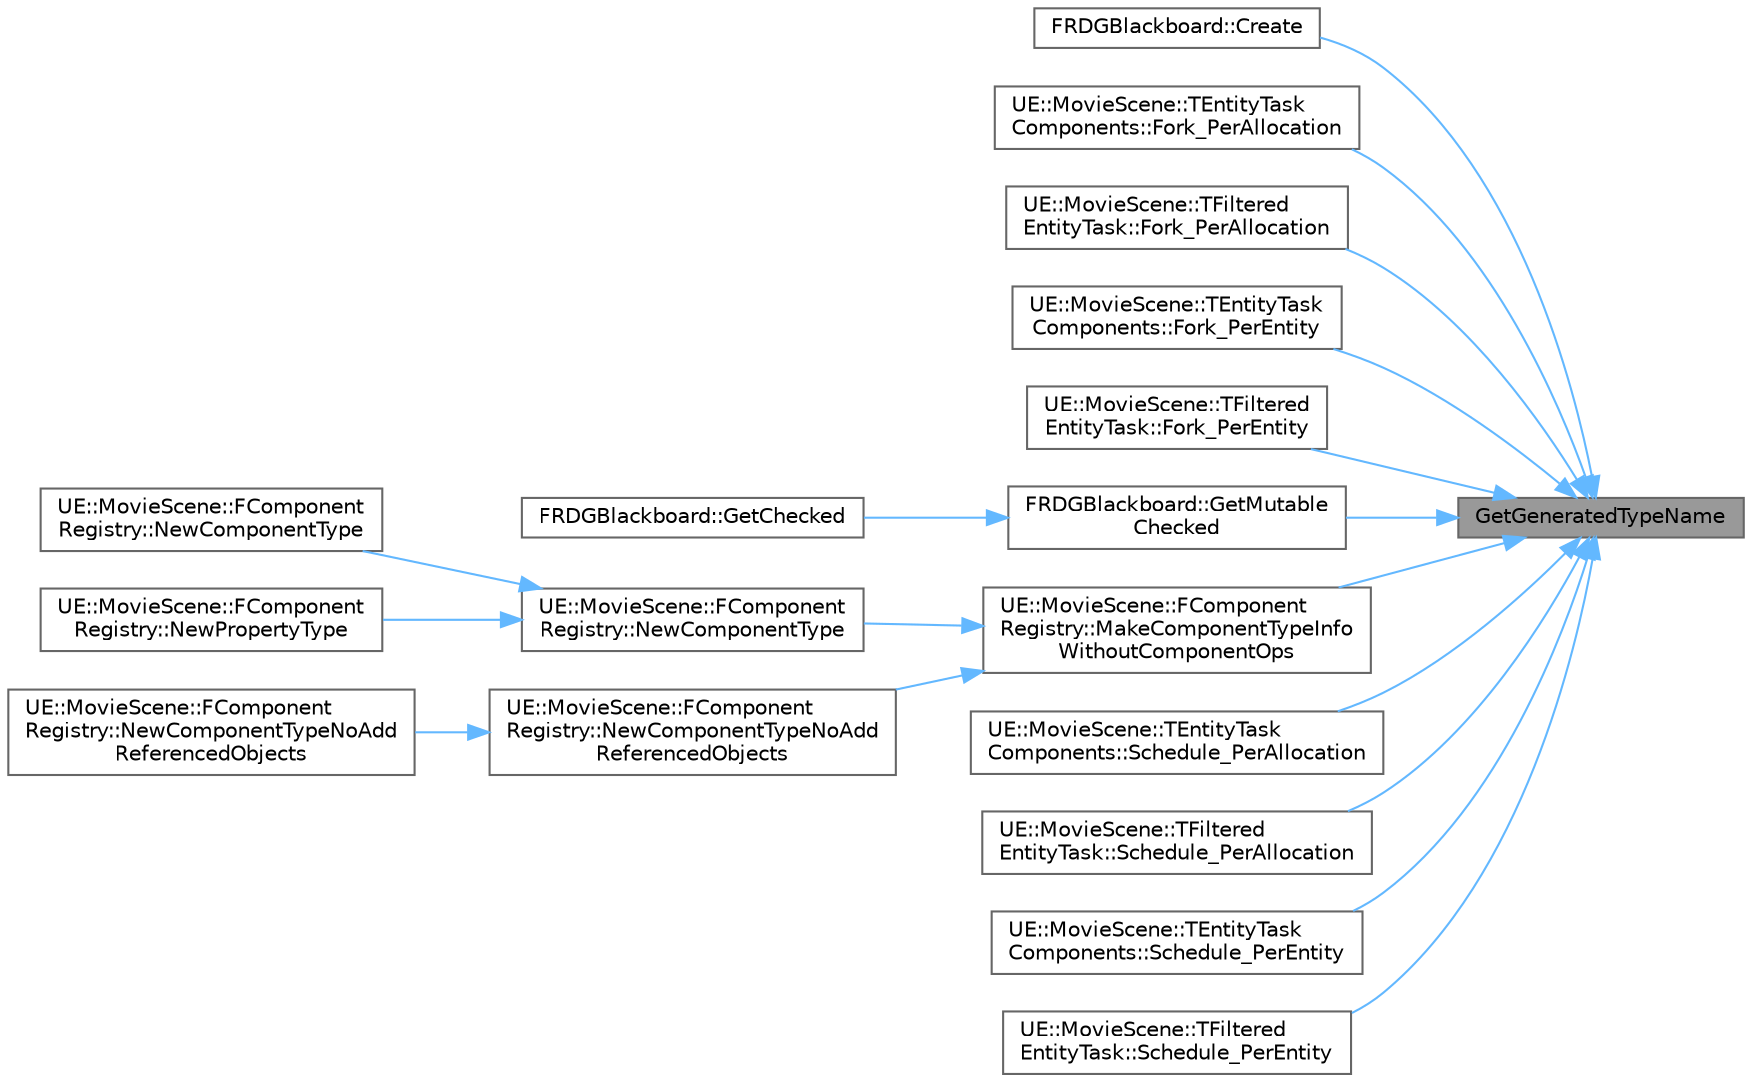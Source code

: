 digraph "GetGeneratedTypeName"
{
 // INTERACTIVE_SVG=YES
 // LATEX_PDF_SIZE
  bgcolor="transparent";
  edge [fontname=Helvetica,fontsize=10,labelfontname=Helvetica,labelfontsize=10];
  node [fontname=Helvetica,fontsize=10,shape=box,height=0.2,width=0.4];
  rankdir="RL";
  Node1 [id="Node000001",label="GetGeneratedTypeName",height=0.2,width=0.4,color="gray40", fillcolor="grey60", style="filled", fontcolor="black",tooltip="Returns a pointer to a static string representing the name of the type, e.g.:"];
  Node1 -> Node2 [id="edge1_Node000001_Node000002",dir="back",color="steelblue1",style="solid",tooltip=" "];
  Node2 [id="Node000002",label="FRDGBlackboard::Create",height=0.2,width=0.4,color="grey40", fillcolor="white", style="filled",URL="$da/de7/classFRDGBlackboard.html#ad3711e8fd642efe2015de0f4d9b8d58d",tooltip="Creates a new instance of a struct."];
  Node1 -> Node3 [id="edge2_Node000001_Node000003",dir="back",color="steelblue1",style="solid",tooltip=" "];
  Node3 [id="Node000003",label="UE::MovieScene::TEntityTask\lComponents::Fork_PerAllocation",height=0.2,width=0.4,color="grey40", fillcolor="white", style="filled",URL="$d2/d13/structUE_1_1MovieScene_1_1TEntityTaskComponents.html#a5cf716011e300fdfe9300aa57d6f8aab",tooltip=" "];
  Node1 -> Node4 [id="edge3_Node000001_Node000004",dir="back",color="steelblue1",style="solid",tooltip=" "];
  Node4 [id="Node000004",label="UE::MovieScene::TFiltered\lEntityTask::Fork_PerAllocation",height=0.2,width=0.4,color="grey40", fillcolor="white", style="filled",URL="$dc/d56/structUE_1_1MovieScene_1_1TFilteredEntityTask.html#a08ad30050bd86632c0ab4c0dbb89f076",tooltip=" "];
  Node1 -> Node5 [id="edge4_Node000001_Node000005",dir="back",color="steelblue1",style="solid",tooltip=" "];
  Node5 [id="Node000005",label="UE::MovieScene::TEntityTask\lComponents::Fork_PerEntity",height=0.2,width=0.4,color="grey40", fillcolor="white", style="filled",URL="$d2/d13/structUE_1_1MovieScene_1_1TEntityTaskComponents.html#a98d528a4e77e914005765e9de2bd9cb4",tooltip=" "];
  Node1 -> Node6 [id="edge5_Node000001_Node000006",dir="back",color="steelblue1",style="solid",tooltip=" "];
  Node6 [id="Node000006",label="UE::MovieScene::TFiltered\lEntityTask::Fork_PerEntity",height=0.2,width=0.4,color="grey40", fillcolor="white", style="filled",URL="$dc/d56/structUE_1_1MovieScene_1_1TFilteredEntityTask.html#a6be08a2e5afd2601ed3104a774410eda",tooltip=" "];
  Node1 -> Node7 [id="edge6_Node000001_Node000007",dir="back",color="steelblue1",style="solid",tooltip=" "];
  Node7 [id="Node000007",label="FRDGBlackboard::GetMutable\lChecked",height=0.2,width=0.4,color="grey40", fillcolor="white", style="filled",URL="$da/de7/classFRDGBlackboard.html#a47a160d418a8bef4d9e99b4e3891b853",tooltip="Gets a mutable instance of the struct."];
  Node7 -> Node8 [id="edge7_Node000007_Node000008",dir="back",color="steelblue1",style="solid",tooltip=" "];
  Node8 [id="Node000008",label="FRDGBlackboard::GetChecked",height=0.2,width=0.4,color="grey40", fillcolor="white", style="filled",URL="$da/de7/classFRDGBlackboard.html#a4eaa0476e5cfd28a74dd1ff3d4f523e5",tooltip="Gets an immutable instance of the struct."];
  Node1 -> Node9 [id="edge8_Node000001_Node000009",dir="back",color="steelblue1",style="solid",tooltip=" "];
  Node9 [id="Node000009",label="UE::MovieScene::FComponent\lRegistry::MakeComponentTypeInfo\lWithoutComponentOps",height=0.2,width=0.4,color="grey40", fillcolor="white", style="filled",URL="$d4/db7/structUE_1_1MovieScene_1_1FComponentRegistry.html#adcc3a2500b3d2282db5076e51433aafc",tooltip=" "];
  Node9 -> Node10 [id="edge9_Node000009_Node000010",dir="back",color="steelblue1",style="solid",tooltip=" "];
  Node10 [id="Node000010",label="UE::MovieScene::FComponent\lRegistry::NewComponentType",height=0.2,width=0.4,color="grey40", fillcolor="white", style="filled",URL="$d4/db7/structUE_1_1MovieScene_1_1FComponentRegistry.html#a97b7027fa874a4c86e4bcc7bc8629299",tooltip="Define a new transient tag type using the specified information."];
  Node10 -> Node11 [id="edge10_Node000010_Node000011",dir="back",color="steelblue1",style="solid",tooltip=" "];
  Node11 [id="Node000011",label="UE::MovieScene::FComponent\lRegistry::NewComponentType",height=0.2,width=0.4,color="grey40", fillcolor="white", style="filled",URL="$d4/db7/structUE_1_1MovieScene_1_1FComponentRegistry.html#ab1a797a68d3963c0a9391cc67e2eef03",tooltip=" "];
  Node10 -> Node12 [id="edge11_Node000010_Node000012",dir="back",color="steelblue1",style="solid",tooltip=" "];
  Node12 [id="Node000012",label="UE::MovieScene::FComponent\lRegistry::NewPropertyType",height=0.2,width=0.4,color="grey40", fillcolor="white", style="filled",URL="$d4/db7/structUE_1_1MovieScene_1_1FComponentRegistry.html#aa7b2e4d04ea8cc101c6e72e8edb3413f",tooltip=" "];
  Node9 -> Node13 [id="edge12_Node000009_Node000013",dir="back",color="steelblue1",style="solid",tooltip=" "];
  Node13 [id="Node000013",label="UE::MovieScene::FComponent\lRegistry::NewComponentTypeNoAdd\lReferencedObjects",height=0.2,width=0.4,color="grey40", fillcolor="white", style="filled",URL="$d4/db7/structUE_1_1MovieScene_1_1FComponentRegistry.html#ae13daf841058ba2bdc8a7749a49012f1",tooltip="Same as NewComponentType but specifically does not expose the component type to the reference graph."];
  Node13 -> Node14 [id="edge13_Node000013_Node000014",dir="back",color="steelblue1",style="solid",tooltip=" "];
  Node14 [id="Node000014",label="UE::MovieScene::FComponent\lRegistry::NewComponentTypeNoAdd\lReferencedObjects",height=0.2,width=0.4,color="grey40", fillcolor="white", style="filled",URL="$d4/db7/structUE_1_1MovieScene_1_1FComponentRegistry.html#aef3bc15596e918550e85d40eede92785",tooltip=" "];
  Node1 -> Node15 [id="edge14_Node000001_Node000015",dir="back",color="steelblue1",style="solid",tooltip=" "];
  Node15 [id="Node000015",label="UE::MovieScene::TEntityTask\lComponents::Schedule_PerAllocation",height=0.2,width=0.4,color="grey40", fillcolor="white", style="filled",URL="$d2/d13/structUE_1_1MovieScene_1_1TEntityTaskComponents.html#a7948cda74d927829e21423be67266fcf",tooltip=" "];
  Node1 -> Node16 [id="edge15_Node000001_Node000016",dir="back",color="steelblue1",style="solid",tooltip=" "];
  Node16 [id="Node000016",label="UE::MovieScene::TFiltered\lEntityTask::Schedule_PerAllocation",height=0.2,width=0.4,color="grey40", fillcolor="white", style="filled",URL="$dc/d56/structUE_1_1MovieScene_1_1TFilteredEntityTask.html#aa45c2ea7d76f6a19f50e2013c449e11f",tooltip=" "];
  Node1 -> Node17 [id="edge16_Node000001_Node000017",dir="back",color="steelblue1",style="solid",tooltip=" "];
  Node17 [id="Node000017",label="UE::MovieScene::TEntityTask\lComponents::Schedule_PerEntity",height=0.2,width=0.4,color="grey40", fillcolor="white", style="filled",URL="$d2/d13/structUE_1_1MovieScene_1_1TEntityTaskComponents.html#a494de69cf84039b5903f38cab3429ce1",tooltip=" "];
  Node1 -> Node18 [id="edge17_Node000001_Node000018",dir="back",color="steelblue1",style="solid",tooltip=" "];
  Node18 [id="Node000018",label="UE::MovieScene::TFiltered\lEntityTask::Schedule_PerEntity",height=0.2,width=0.4,color="grey40", fillcolor="white", style="filled",URL="$dc/d56/structUE_1_1MovieScene_1_1TFilteredEntityTask.html#a36c3d81b4555ab0b6a3a3e17897d8c97",tooltip=" "];
}
